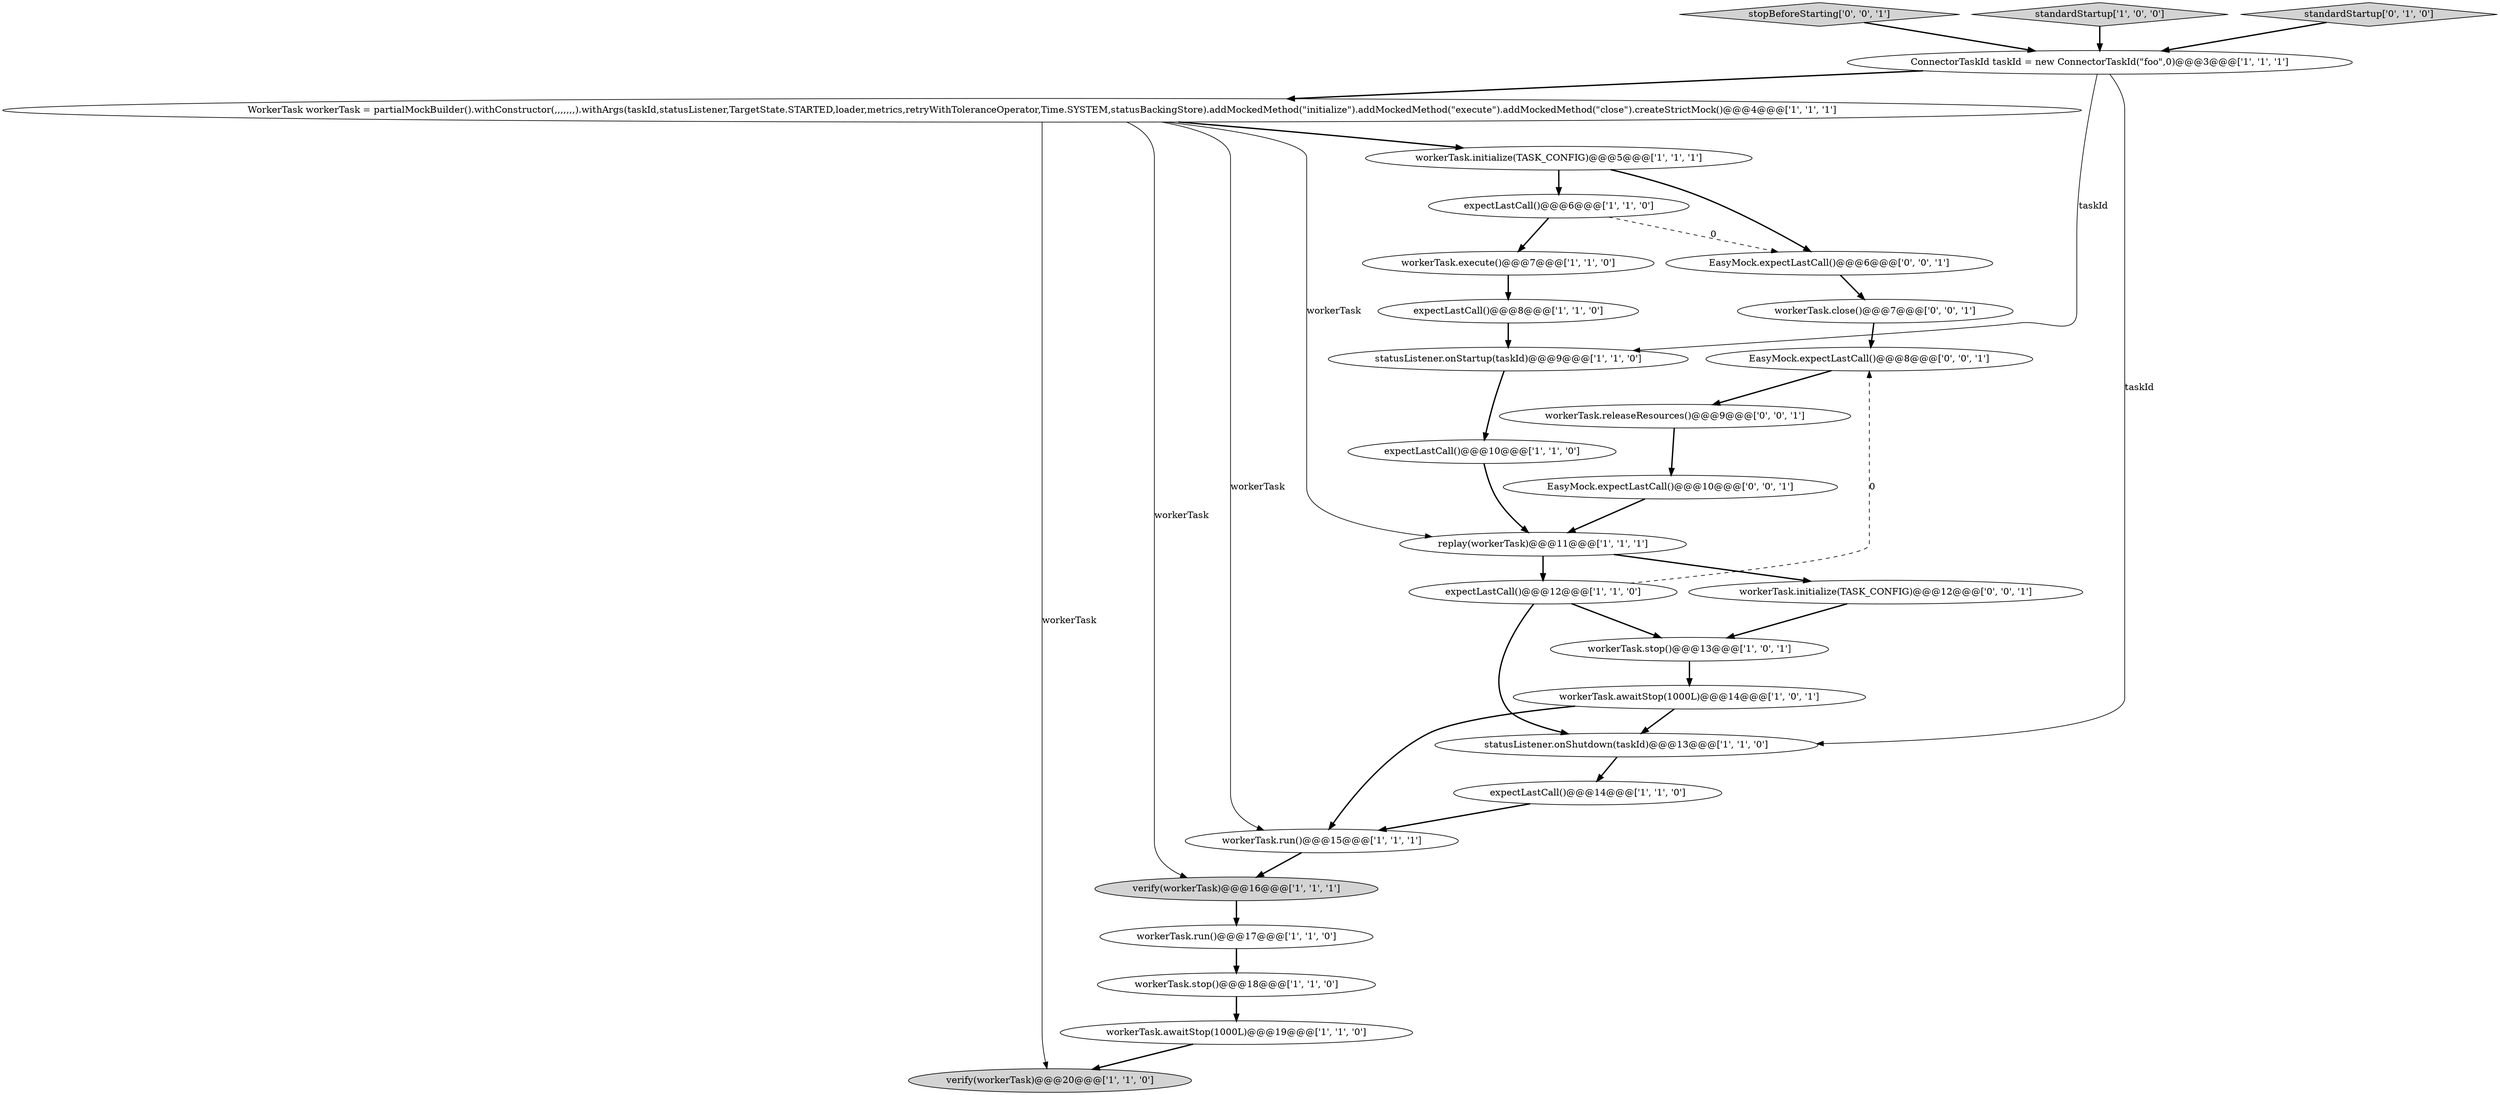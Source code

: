digraph {
10 [style = filled, label = "ConnectorTaskId taskId = new ConnectorTaskId(\"foo\",0)@@@3@@@['1', '1', '1']", fillcolor = white, shape = ellipse image = "AAA0AAABBB1BBB"];
17 [style = filled, label = "statusListener.onShutdown(taskId)@@@13@@@['1', '1', '0']", fillcolor = white, shape = ellipse image = "AAA0AAABBB1BBB"];
20 [style = filled, label = "workerTask.initialize(TASK_CONFIG)@@@5@@@['1', '1', '1']", fillcolor = white, shape = ellipse image = "AAA0AAABBB1BBB"];
24 [style = filled, label = "EasyMock.expectLastCall()@@@6@@@['0', '0', '1']", fillcolor = white, shape = ellipse image = "AAA0AAABBB3BBB"];
0 [style = filled, label = "verify(workerTask)@@@20@@@['1', '1', '0']", fillcolor = lightgray, shape = ellipse image = "AAA0AAABBB1BBB"];
26 [style = filled, label = "workerTask.initialize(TASK_CONFIG)@@@12@@@['0', '0', '1']", fillcolor = white, shape = ellipse image = "AAA0AAABBB3BBB"];
22 [style = filled, label = "workerTask.releaseResources()@@@9@@@['0', '0', '1']", fillcolor = white, shape = ellipse image = "AAA0AAABBB3BBB"];
23 [style = filled, label = "EasyMock.expectLastCall()@@@10@@@['0', '0', '1']", fillcolor = white, shape = ellipse image = "AAA0AAABBB3BBB"];
27 [style = filled, label = "stopBeforeStarting['0', '0', '1']", fillcolor = lightgray, shape = diamond image = "AAA0AAABBB3BBB"];
2 [style = filled, label = "workerTask.stop()@@@13@@@['1', '0', '1']", fillcolor = white, shape = ellipse image = "AAA0AAABBB1BBB"];
6 [style = filled, label = "WorkerTask workerTask = partialMockBuilder().withConstructor(,,,,,,,).withArgs(taskId,statusListener,TargetState.STARTED,loader,metrics,retryWithToleranceOperator,Time.SYSTEM,statusBackingStore).addMockedMethod(\"initialize\").addMockedMethod(\"execute\").addMockedMethod(\"close\").createStrictMock()@@@4@@@['1', '1', '1']", fillcolor = white, shape = ellipse image = "AAA0AAABBB1BBB"];
16 [style = filled, label = "workerTask.execute()@@@7@@@['1', '1', '0']", fillcolor = white, shape = ellipse image = "AAA0AAABBB1BBB"];
18 [style = filled, label = "expectLastCall()@@@12@@@['1', '1', '0']", fillcolor = white, shape = ellipse image = "AAA0AAABBB1BBB"];
25 [style = filled, label = "workerTask.close()@@@7@@@['0', '0', '1']", fillcolor = white, shape = ellipse image = "AAA0AAABBB3BBB"];
28 [style = filled, label = "EasyMock.expectLastCall()@@@8@@@['0', '0', '1']", fillcolor = white, shape = ellipse image = "AAA0AAABBB3BBB"];
12 [style = filled, label = "replay(workerTask)@@@11@@@['1', '1', '1']", fillcolor = white, shape = ellipse image = "AAA0AAABBB1BBB"];
11 [style = filled, label = "workerTask.run()@@@17@@@['1', '1', '0']", fillcolor = white, shape = ellipse image = "AAA0AAABBB1BBB"];
7 [style = filled, label = "workerTask.run()@@@15@@@['1', '1', '1']", fillcolor = white, shape = ellipse image = "AAA0AAABBB1BBB"];
1 [style = filled, label = "workerTask.awaitStop(1000L)@@@14@@@['1', '0', '1']", fillcolor = white, shape = ellipse image = "AAA0AAABBB1BBB"];
5 [style = filled, label = "statusListener.onStartup(taskId)@@@9@@@['1', '1', '0']", fillcolor = white, shape = ellipse image = "AAA0AAABBB1BBB"];
13 [style = filled, label = "expectLastCall()@@@10@@@['1', '1', '0']", fillcolor = white, shape = ellipse image = "AAA0AAABBB1BBB"];
19 [style = filled, label = "verify(workerTask)@@@16@@@['1', '1', '1']", fillcolor = lightgray, shape = ellipse image = "AAA0AAABBB1BBB"];
3 [style = filled, label = "expectLastCall()@@@14@@@['1', '1', '0']", fillcolor = white, shape = ellipse image = "AAA0AAABBB1BBB"];
15 [style = filled, label = "workerTask.stop()@@@18@@@['1', '1', '0']", fillcolor = white, shape = ellipse image = "AAA0AAABBB1BBB"];
9 [style = filled, label = "expectLastCall()@@@8@@@['1', '1', '0']", fillcolor = white, shape = ellipse image = "AAA0AAABBB1BBB"];
4 [style = filled, label = "expectLastCall()@@@6@@@['1', '1', '0']", fillcolor = white, shape = ellipse image = "AAA0AAABBB1BBB"];
14 [style = filled, label = "standardStartup['1', '0', '0']", fillcolor = lightgray, shape = diamond image = "AAA0AAABBB1BBB"];
21 [style = filled, label = "standardStartup['0', '1', '0']", fillcolor = lightgray, shape = diamond image = "AAA0AAABBB2BBB"];
8 [style = filled, label = "workerTask.awaitStop(1000L)@@@19@@@['1', '1', '0']", fillcolor = white, shape = ellipse image = "AAA0AAABBB1BBB"];
21->10 [style = bold, label=""];
25->28 [style = bold, label=""];
6->12 [style = solid, label="workerTask"];
2->1 [style = bold, label=""];
10->5 [style = solid, label="taskId"];
18->17 [style = bold, label=""];
14->10 [style = bold, label=""];
19->11 [style = bold, label=""];
12->26 [style = bold, label=""];
18->2 [style = bold, label=""];
22->23 [style = bold, label=""];
10->6 [style = bold, label=""];
1->7 [style = bold, label=""];
6->19 [style = solid, label="workerTask"];
11->15 [style = bold, label=""];
1->17 [style = bold, label=""];
20->4 [style = bold, label=""];
8->0 [style = bold, label=""];
6->20 [style = bold, label=""];
26->2 [style = bold, label=""];
10->17 [style = solid, label="taskId"];
13->12 [style = bold, label=""];
6->0 [style = solid, label="workerTask"];
3->7 [style = bold, label=""];
24->25 [style = bold, label=""];
5->13 [style = bold, label=""];
27->10 [style = bold, label=""];
12->18 [style = bold, label=""];
17->3 [style = bold, label=""];
9->5 [style = bold, label=""];
18->28 [style = dashed, label="0"];
6->7 [style = solid, label="workerTask"];
23->12 [style = bold, label=""];
4->24 [style = dashed, label="0"];
20->24 [style = bold, label=""];
7->19 [style = bold, label=""];
15->8 [style = bold, label=""];
16->9 [style = bold, label=""];
28->22 [style = bold, label=""];
4->16 [style = bold, label=""];
}
